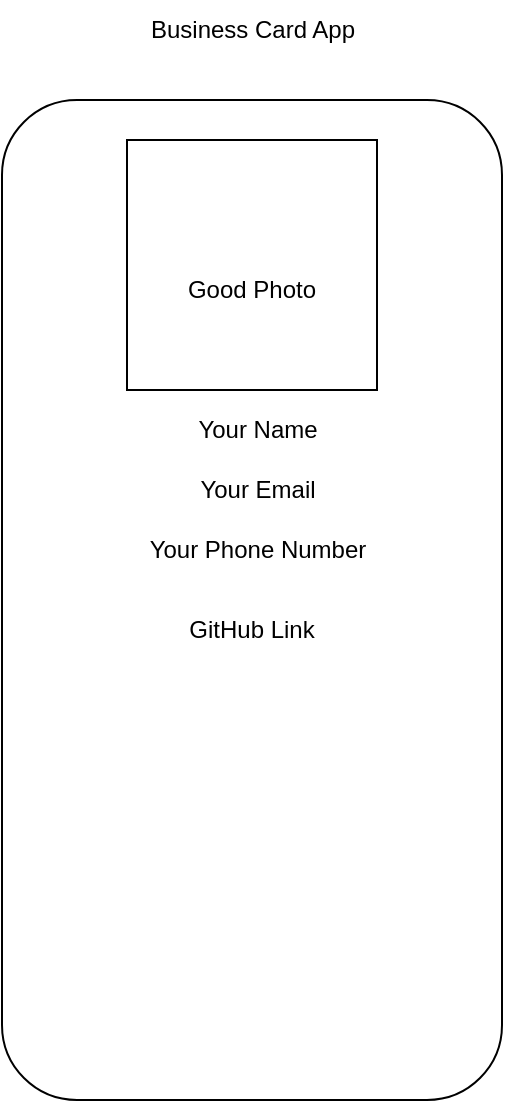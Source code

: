<mxfile version="22.1.21" type="device">
  <diagram name="Page-1" id="y7IdBMJbsbqIN1Jj3QeI">
    <mxGraphModel dx="1032" dy="827" grid="1" gridSize="10" guides="1" tooltips="1" connect="1" arrows="1" fold="1" page="1" pageScale="1" pageWidth="850" pageHeight="1100" math="0" shadow="0">
      <root>
        <mxCell id="0" />
        <mxCell id="1" parent="0" />
        <mxCell id="fCe0T2glIT4uNqZmM8bY-1" value="" style="rounded=1;whiteSpace=wrap;html=1;rotation=90;" vertex="1" parent="1">
          <mxGeometry x="195" y="275" width="500" height="250" as="geometry" />
        </mxCell>
        <mxCell id="fCe0T2glIT4uNqZmM8bY-2" value="Business Card App" style="text;html=1;strokeColor=none;fillColor=none;align=center;verticalAlign=middle;whiteSpace=wrap;rounded=0;" vertex="1" parent="1">
          <mxGeometry x="377.5" y="100" width="135" height="30" as="geometry" />
        </mxCell>
        <mxCell id="fCe0T2glIT4uNqZmM8bY-3" value="" style="whiteSpace=wrap;html=1;aspect=fixed;" vertex="1" parent="1">
          <mxGeometry x="382.5" y="170" width="125" height="125" as="geometry" />
        </mxCell>
        <mxCell id="fCe0T2glIT4uNqZmM8bY-4" value="Good Photo" style="text;html=1;strokeColor=none;fillColor=none;align=center;verticalAlign=middle;whiteSpace=wrap;rounded=0;" vertex="1" parent="1">
          <mxGeometry x="410" y="230" width="70" height="30" as="geometry" />
        </mxCell>
        <mxCell id="fCe0T2glIT4uNqZmM8bY-6" value="Your Name" style="text;html=1;strokeColor=none;fillColor=none;align=center;verticalAlign=middle;whiteSpace=wrap;rounded=0;" vertex="1" parent="1">
          <mxGeometry x="387.5" y="300" width="120" height="30" as="geometry" />
        </mxCell>
        <mxCell id="fCe0T2glIT4uNqZmM8bY-7" value="Your Email" style="text;html=1;strokeColor=none;fillColor=none;align=center;verticalAlign=middle;whiteSpace=wrap;rounded=0;" vertex="1" parent="1">
          <mxGeometry x="387.5" y="330" width="120" height="30" as="geometry" />
        </mxCell>
        <mxCell id="fCe0T2glIT4uNqZmM8bY-8" value="Your Phone Number" style="text;html=1;strokeColor=none;fillColor=none;align=center;verticalAlign=middle;whiteSpace=wrap;rounded=0;" vertex="1" parent="1">
          <mxGeometry x="387.5" y="360" width="120" height="30" as="geometry" />
        </mxCell>
        <mxCell id="fCe0T2glIT4uNqZmM8bY-9" value="GitHub Link" style="text;html=1;strokeColor=none;fillColor=none;align=center;verticalAlign=middle;whiteSpace=wrap;rounded=0;" vertex="1" parent="1">
          <mxGeometry x="385" y="400" width="120" height="30" as="geometry" />
        </mxCell>
      </root>
    </mxGraphModel>
  </diagram>
</mxfile>
